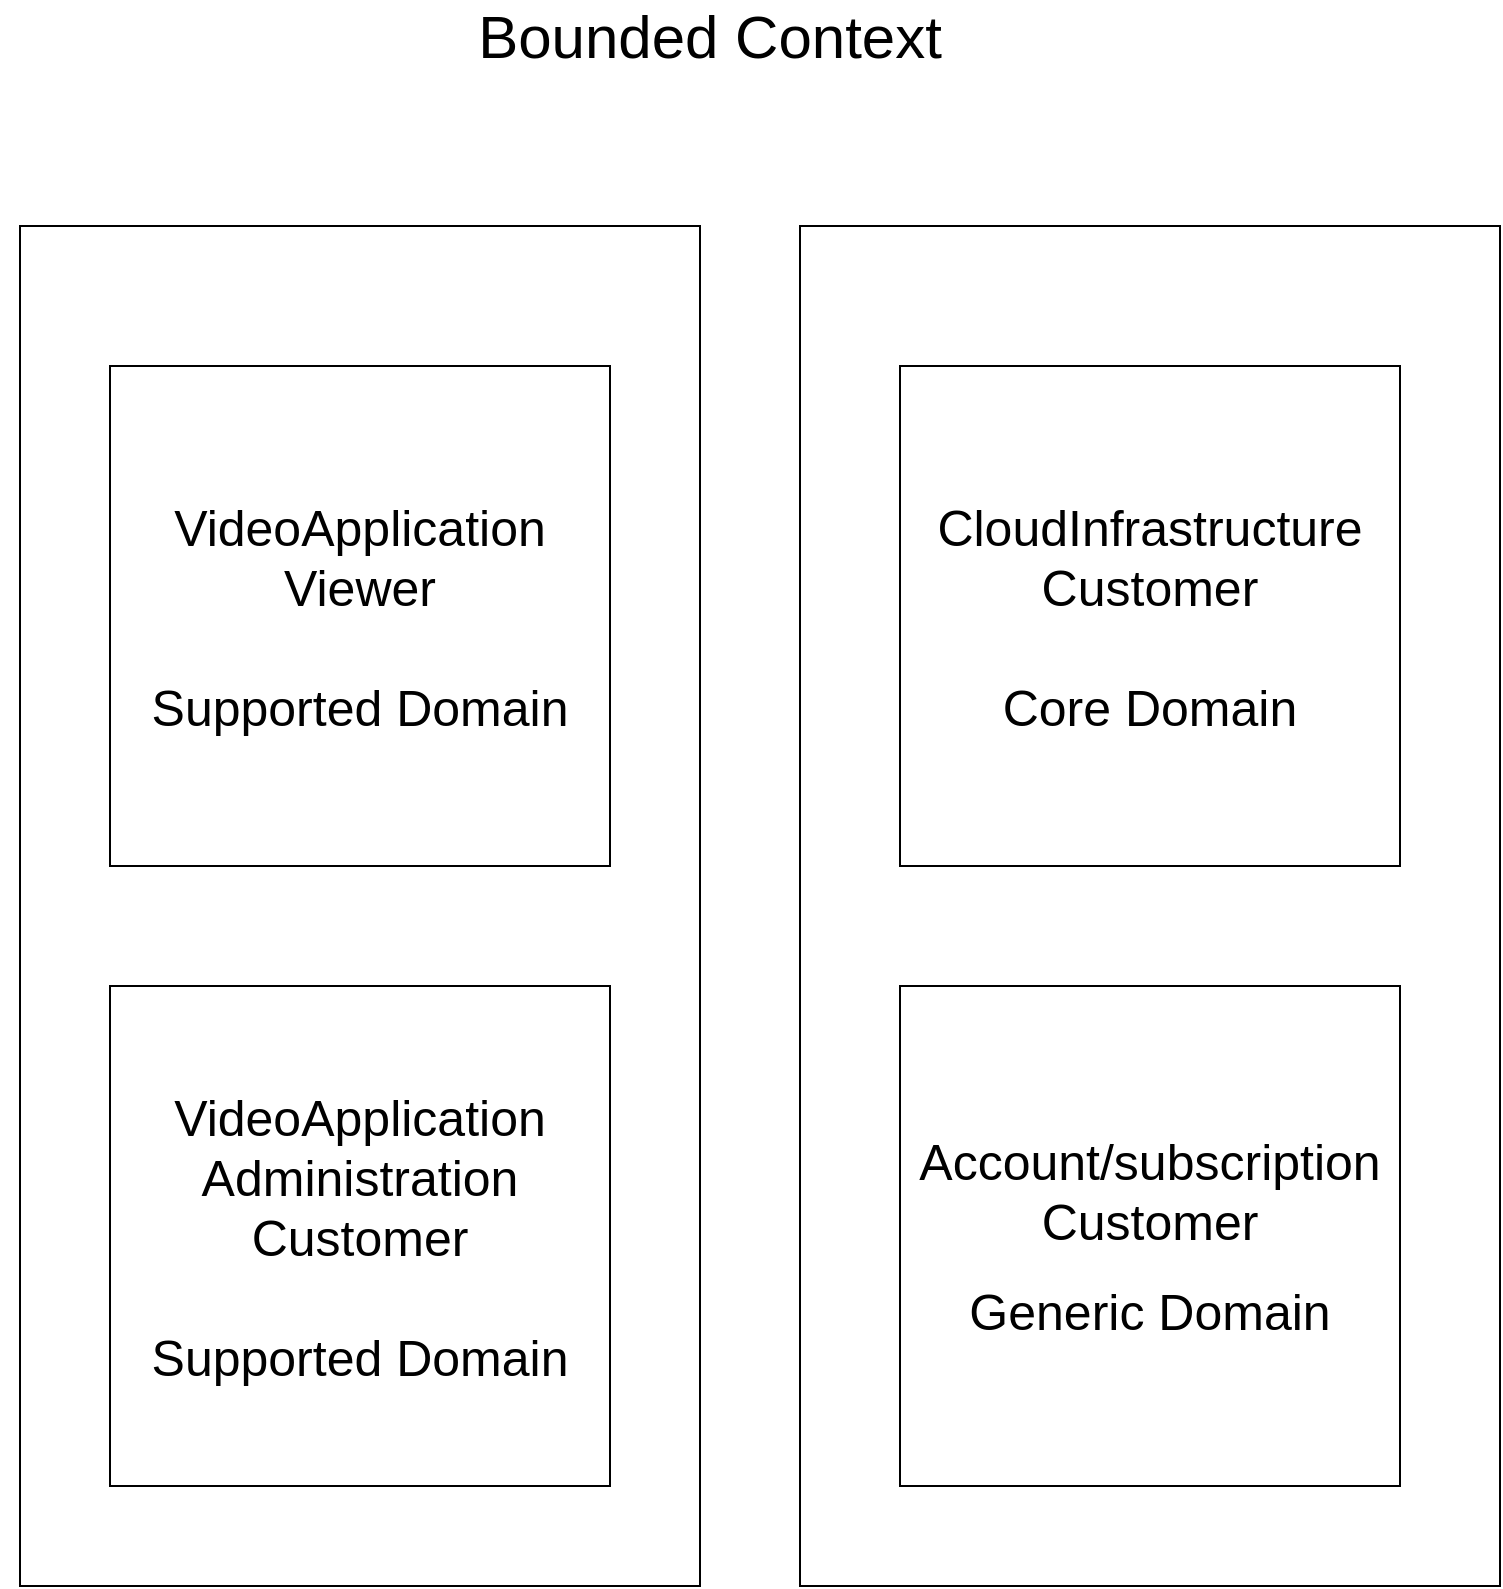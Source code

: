 <mxfile version="21.6.5" type="device">
  <diagram name="Page-1" id="_L4tUdGeP0fdcVleprfE">
    <mxGraphModel dx="1434" dy="767" grid="1" gridSize="10" guides="1" tooltips="1" connect="1" arrows="1" fold="1" page="1" pageScale="1" pageWidth="827" pageHeight="1169" math="0" shadow="0">
      <root>
        <mxCell id="0" />
        <mxCell id="1" parent="0" />
        <mxCell id="z2tLhpKeEELXoo4CbJ6l-7" value="" style="rounded=0;whiteSpace=wrap;html=1;" vertex="1" parent="1">
          <mxGeometry x="40" y="150" width="340" height="680" as="geometry" />
        </mxCell>
        <mxCell id="z2tLhpKeEELXoo4CbJ6l-5" value="" style="rounded=0;whiteSpace=wrap;html=1;" vertex="1" parent="1">
          <mxGeometry x="430" y="150" width="350" height="680" as="geometry" />
        </mxCell>
        <mxCell id="z2tLhpKeEELXoo4CbJ6l-1" value="&lt;font style=&quot;font-size: 25px;&quot;&gt;VideoApplication&lt;br&gt;Viewer&lt;br&gt;&lt;br&gt;Supported Domain&lt;br&gt;&lt;/font&gt;" style="whiteSpace=wrap;html=1;aspect=fixed;" vertex="1" parent="1">
          <mxGeometry x="85" y="220" width="250" height="250" as="geometry" />
        </mxCell>
        <mxCell id="z2tLhpKeEELXoo4CbJ6l-2" value="&lt;font style=&quot;font-size: 25px;&quot;&gt;CloudInfrastructure&lt;br&gt;Customer&lt;br&gt;&lt;br&gt;Core Domain&lt;br&gt;&lt;/font&gt;" style="whiteSpace=wrap;html=1;aspect=fixed;" vertex="1" parent="1">
          <mxGeometry x="480" y="220" width="250" height="250" as="geometry" />
        </mxCell>
        <mxCell id="z2tLhpKeEELXoo4CbJ6l-3" value="&lt;font style=&quot;font-size: 25px;&quot;&gt;Account/subscription&lt;br&gt;Customer&lt;br&gt;&lt;/font&gt;&lt;br&gt;&lt;span style=&quot;font-size: 25px;&quot;&gt;Generic Domain&lt;/span&gt;&lt;span style=&quot;font-size: 25px;&quot;&gt;&lt;br&gt;&lt;/span&gt;" style="whiteSpace=wrap;html=1;aspect=fixed;" vertex="1" parent="1">
          <mxGeometry x="480" y="530" width="250" height="250" as="geometry" />
        </mxCell>
        <mxCell id="z2tLhpKeEELXoo4CbJ6l-4" value="&lt;font style=&quot;font-size: 25px;&quot;&gt;VideoApplication&lt;br&gt;Administration&lt;br&gt;Customer&lt;br&gt;&lt;br&gt;Supported Domain&lt;br&gt;&lt;/font&gt;" style="whiteSpace=wrap;html=1;aspect=fixed;" vertex="1" parent="1">
          <mxGeometry x="85" y="530" width="250" height="250" as="geometry" />
        </mxCell>
        <mxCell id="z2tLhpKeEELXoo4CbJ6l-9" value="&lt;span style=&quot;font-size: 30px;&quot;&gt;Bounded Context&lt;/span&gt;" style="text;html=1;strokeColor=none;fillColor=none;align=center;verticalAlign=middle;whiteSpace=wrap;rounded=0;" vertex="1" parent="1">
          <mxGeometry x="30" y="40" width="710" height="30" as="geometry" />
        </mxCell>
      </root>
    </mxGraphModel>
  </diagram>
</mxfile>
